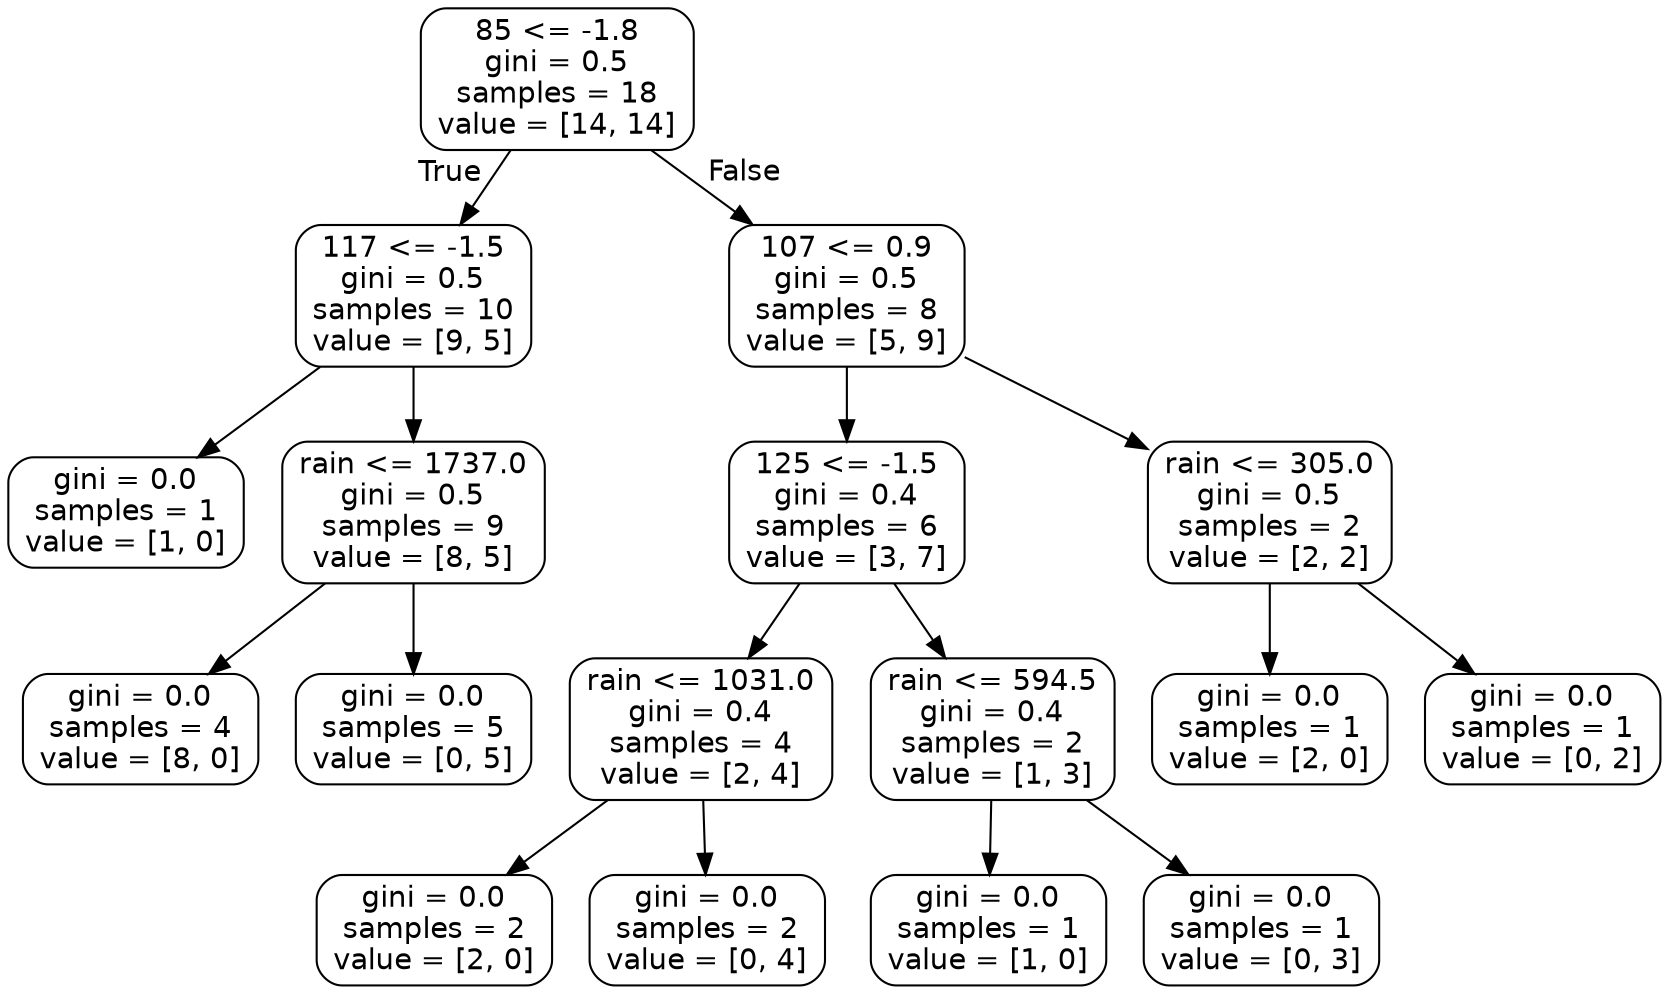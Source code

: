 digraph Tree {
node [shape=box, style="rounded", color="black", fontname=helvetica] ;
edge [fontname=helvetica] ;
0 [label="85 <= -1.8\ngini = 0.5\nsamples = 18\nvalue = [14, 14]"] ;
1 [label="117 <= -1.5\ngini = 0.5\nsamples = 10\nvalue = [9, 5]"] ;
0 -> 1 [labeldistance=2.5, labelangle=45, headlabel="True"] ;
2 [label="gini = 0.0\nsamples = 1\nvalue = [1, 0]"] ;
1 -> 2 ;
3 [label="rain <= 1737.0\ngini = 0.5\nsamples = 9\nvalue = [8, 5]"] ;
1 -> 3 ;
4 [label="gini = 0.0\nsamples = 4\nvalue = [8, 0]"] ;
3 -> 4 ;
5 [label="gini = 0.0\nsamples = 5\nvalue = [0, 5]"] ;
3 -> 5 ;
6 [label="107 <= 0.9\ngini = 0.5\nsamples = 8\nvalue = [5, 9]"] ;
0 -> 6 [labeldistance=2.5, labelangle=-45, headlabel="False"] ;
7 [label="125 <= -1.5\ngini = 0.4\nsamples = 6\nvalue = [3, 7]"] ;
6 -> 7 ;
8 [label="rain <= 1031.0\ngini = 0.4\nsamples = 4\nvalue = [2, 4]"] ;
7 -> 8 ;
9 [label="gini = 0.0\nsamples = 2\nvalue = [2, 0]"] ;
8 -> 9 ;
10 [label="gini = 0.0\nsamples = 2\nvalue = [0, 4]"] ;
8 -> 10 ;
11 [label="rain <= 594.5\ngini = 0.4\nsamples = 2\nvalue = [1, 3]"] ;
7 -> 11 ;
12 [label="gini = 0.0\nsamples = 1\nvalue = [1, 0]"] ;
11 -> 12 ;
13 [label="gini = 0.0\nsamples = 1\nvalue = [0, 3]"] ;
11 -> 13 ;
14 [label="rain <= 305.0\ngini = 0.5\nsamples = 2\nvalue = [2, 2]"] ;
6 -> 14 ;
15 [label="gini = 0.0\nsamples = 1\nvalue = [2, 0]"] ;
14 -> 15 ;
16 [label="gini = 0.0\nsamples = 1\nvalue = [0, 2]"] ;
14 -> 16 ;
}